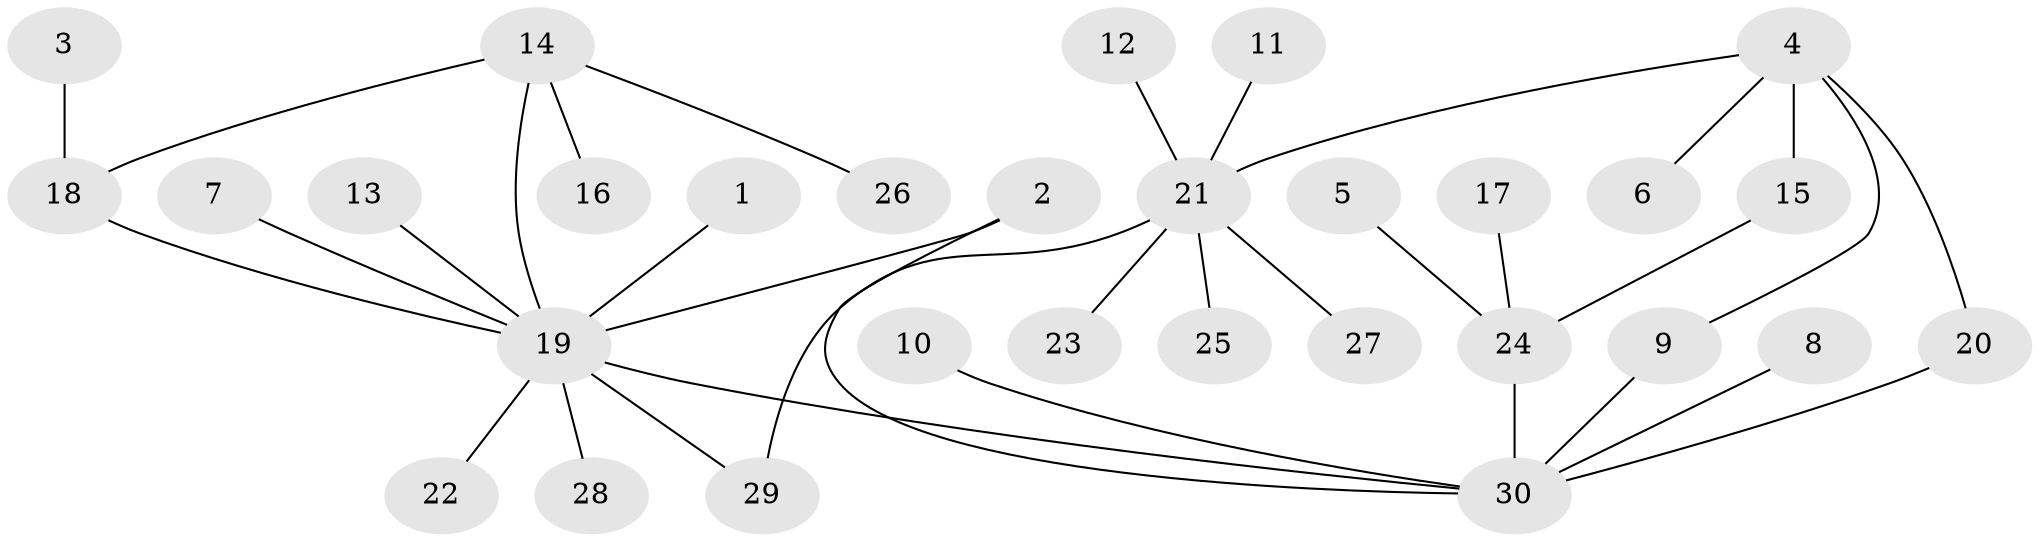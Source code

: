 // original degree distribution, {4: 0.05357142857142857, 5: 0.07142857142857142, 13: 0.017857142857142856, 8: 0.017857142857142856, 2: 0.23214285714285715, 1: 0.5178571428571429, 3: 0.07142857142857142, 6: 0.017857142857142856}
// Generated by graph-tools (version 1.1) at 2025/49/03/09/25 03:49:49]
// undirected, 30 vertices, 34 edges
graph export_dot {
graph [start="1"]
  node [color=gray90,style=filled];
  1;
  2;
  3;
  4;
  5;
  6;
  7;
  8;
  9;
  10;
  11;
  12;
  13;
  14;
  15;
  16;
  17;
  18;
  19;
  20;
  21;
  22;
  23;
  24;
  25;
  26;
  27;
  28;
  29;
  30;
  1 -- 19 [weight=1.0];
  2 -- 19 [weight=1.0];
  2 -- 30 [weight=1.0];
  3 -- 18 [weight=1.0];
  4 -- 6 [weight=1.0];
  4 -- 9 [weight=1.0];
  4 -- 15 [weight=1.0];
  4 -- 20 [weight=1.0];
  4 -- 21 [weight=1.0];
  5 -- 24 [weight=1.0];
  7 -- 19 [weight=1.0];
  8 -- 30 [weight=1.0];
  9 -- 30 [weight=1.0];
  10 -- 30 [weight=1.0];
  11 -- 21 [weight=1.0];
  12 -- 21 [weight=1.0];
  13 -- 19 [weight=1.0];
  14 -- 16 [weight=1.0];
  14 -- 18 [weight=1.0];
  14 -- 19 [weight=1.0];
  14 -- 26 [weight=1.0];
  15 -- 24 [weight=1.0];
  17 -- 24 [weight=1.0];
  18 -- 19 [weight=1.0];
  19 -- 22 [weight=1.0];
  19 -- 28 [weight=1.0];
  19 -- 29 [weight=1.0];
  19 -- 30 [weight=1.0];
  20 -- 30 [weight=1.0];
  21 -- 23 [weight=1.0];
  21 -- 25 [weight=1.0];
  21 -- 27 [weight=1.0];
  21 -- 29 [weight=1.0];
  24 -- 30 [weight=2.0];
}
